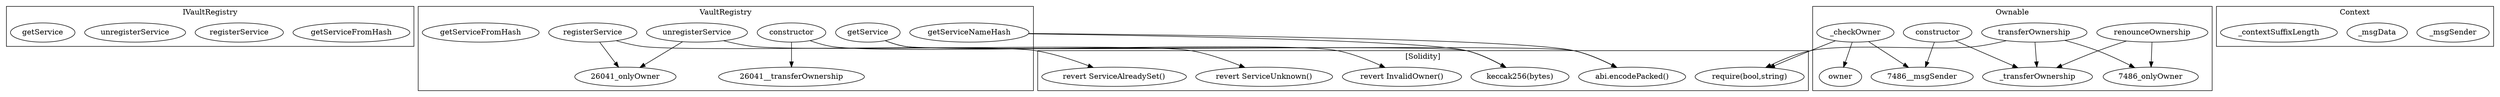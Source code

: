 strict digraph {
subgraph cluster_37913_IVaultRegistry {
label = "IVaultRegistry"
"37913_getServiceFromHash" [label="getServiceFromHash"]
"37913_registerService" [label="registerService"]
"37913_unregisterService" [label="unregisterService"]
"37913_getService" [label="getService"]
}subgraph cluster_26041_VaultRegistry {
label = "VaultRegistry"
"26041_constructor" [label="constructor"]
"26041_unregisterService" [label="unregisterService"]
"26041_registerService" [label="registerService"]
"26041_getServiceNameHash" [label="getServiceNameHash"]
"26041_getService" [label="getService"]
"26041_getServiceFromHash" [label="getServiceFromHash"]
"26041_registerService" -> "26041_onlyOwner"
"26041_unregisterService" -> "26041_onlyOwner"
"26041_constructor" -> "26041__transferOwnership"
}subgraph cluster_17436_Context {
label = "Context"
"17436__msgSender" [label="_msgSender"]
"17436__msgData" [label="_msgData"]
"17436__contextSuffixLength" [label="_contextSuffixLength"]
}subgraph cluster_7486_Ownable {
label = "Ownable"
"7486_constructor" [label="constructor"]
"7486__transferOwnership" [label="_transferOwnership"]
"7486_renounceOwnership" [label="renounceOwnership"]
"7486__checkOwner" [label="_checkOwner"]
"7486_owner" [label="owner"]
"7486_transferOwnership" [label="transferOwnership"]
"7486__checkOwner" -> "7486_owner"
"7486__checkOwner" -> "7486__msgSender"
"7486_constructor" -> "7486__msgSender"
"7486_transferOwnership" -> "7486_onlyOwner"
"7486_renounceOwnership" -> "7486_onlyOwner"
"7486_constructor" -> "7486__transferOwnership"
"7486_transferOwnership" -> "7486__transferOwnership"
"7486_renounceOwnership" -> "7486__transferOwnership"
}subgraph cluster_solidity {
label = "[Solidity]"
"revert ServiceAlreadySet()" 
"revert InvalidOwner()" 
"revert ServiceUnknown()" 
"require(bool,string)" 
"abi.encodePacked()" 
"keccak256(bytes)" 
"26041_unregisterService" -> "revert ServiceUnknown()"
"26041_getService" -> "abi.encodePacked()"
"7486_transferOwnership" -> "require(bool,string)"
"26041_constructor" -> "revert InvalidOwner()"
"26041_getServiceNameHash" -> "keccak256(bytes)"
"26041_registerService" -> "revert ServiceAlreadySet()"
"26041_getServiceNameHash" -> "abi.encodePacked()"
"26041_getService" -> "keccak256(bytes)"
"7486__checkOwner" -> "require(bool,string)"
}
}